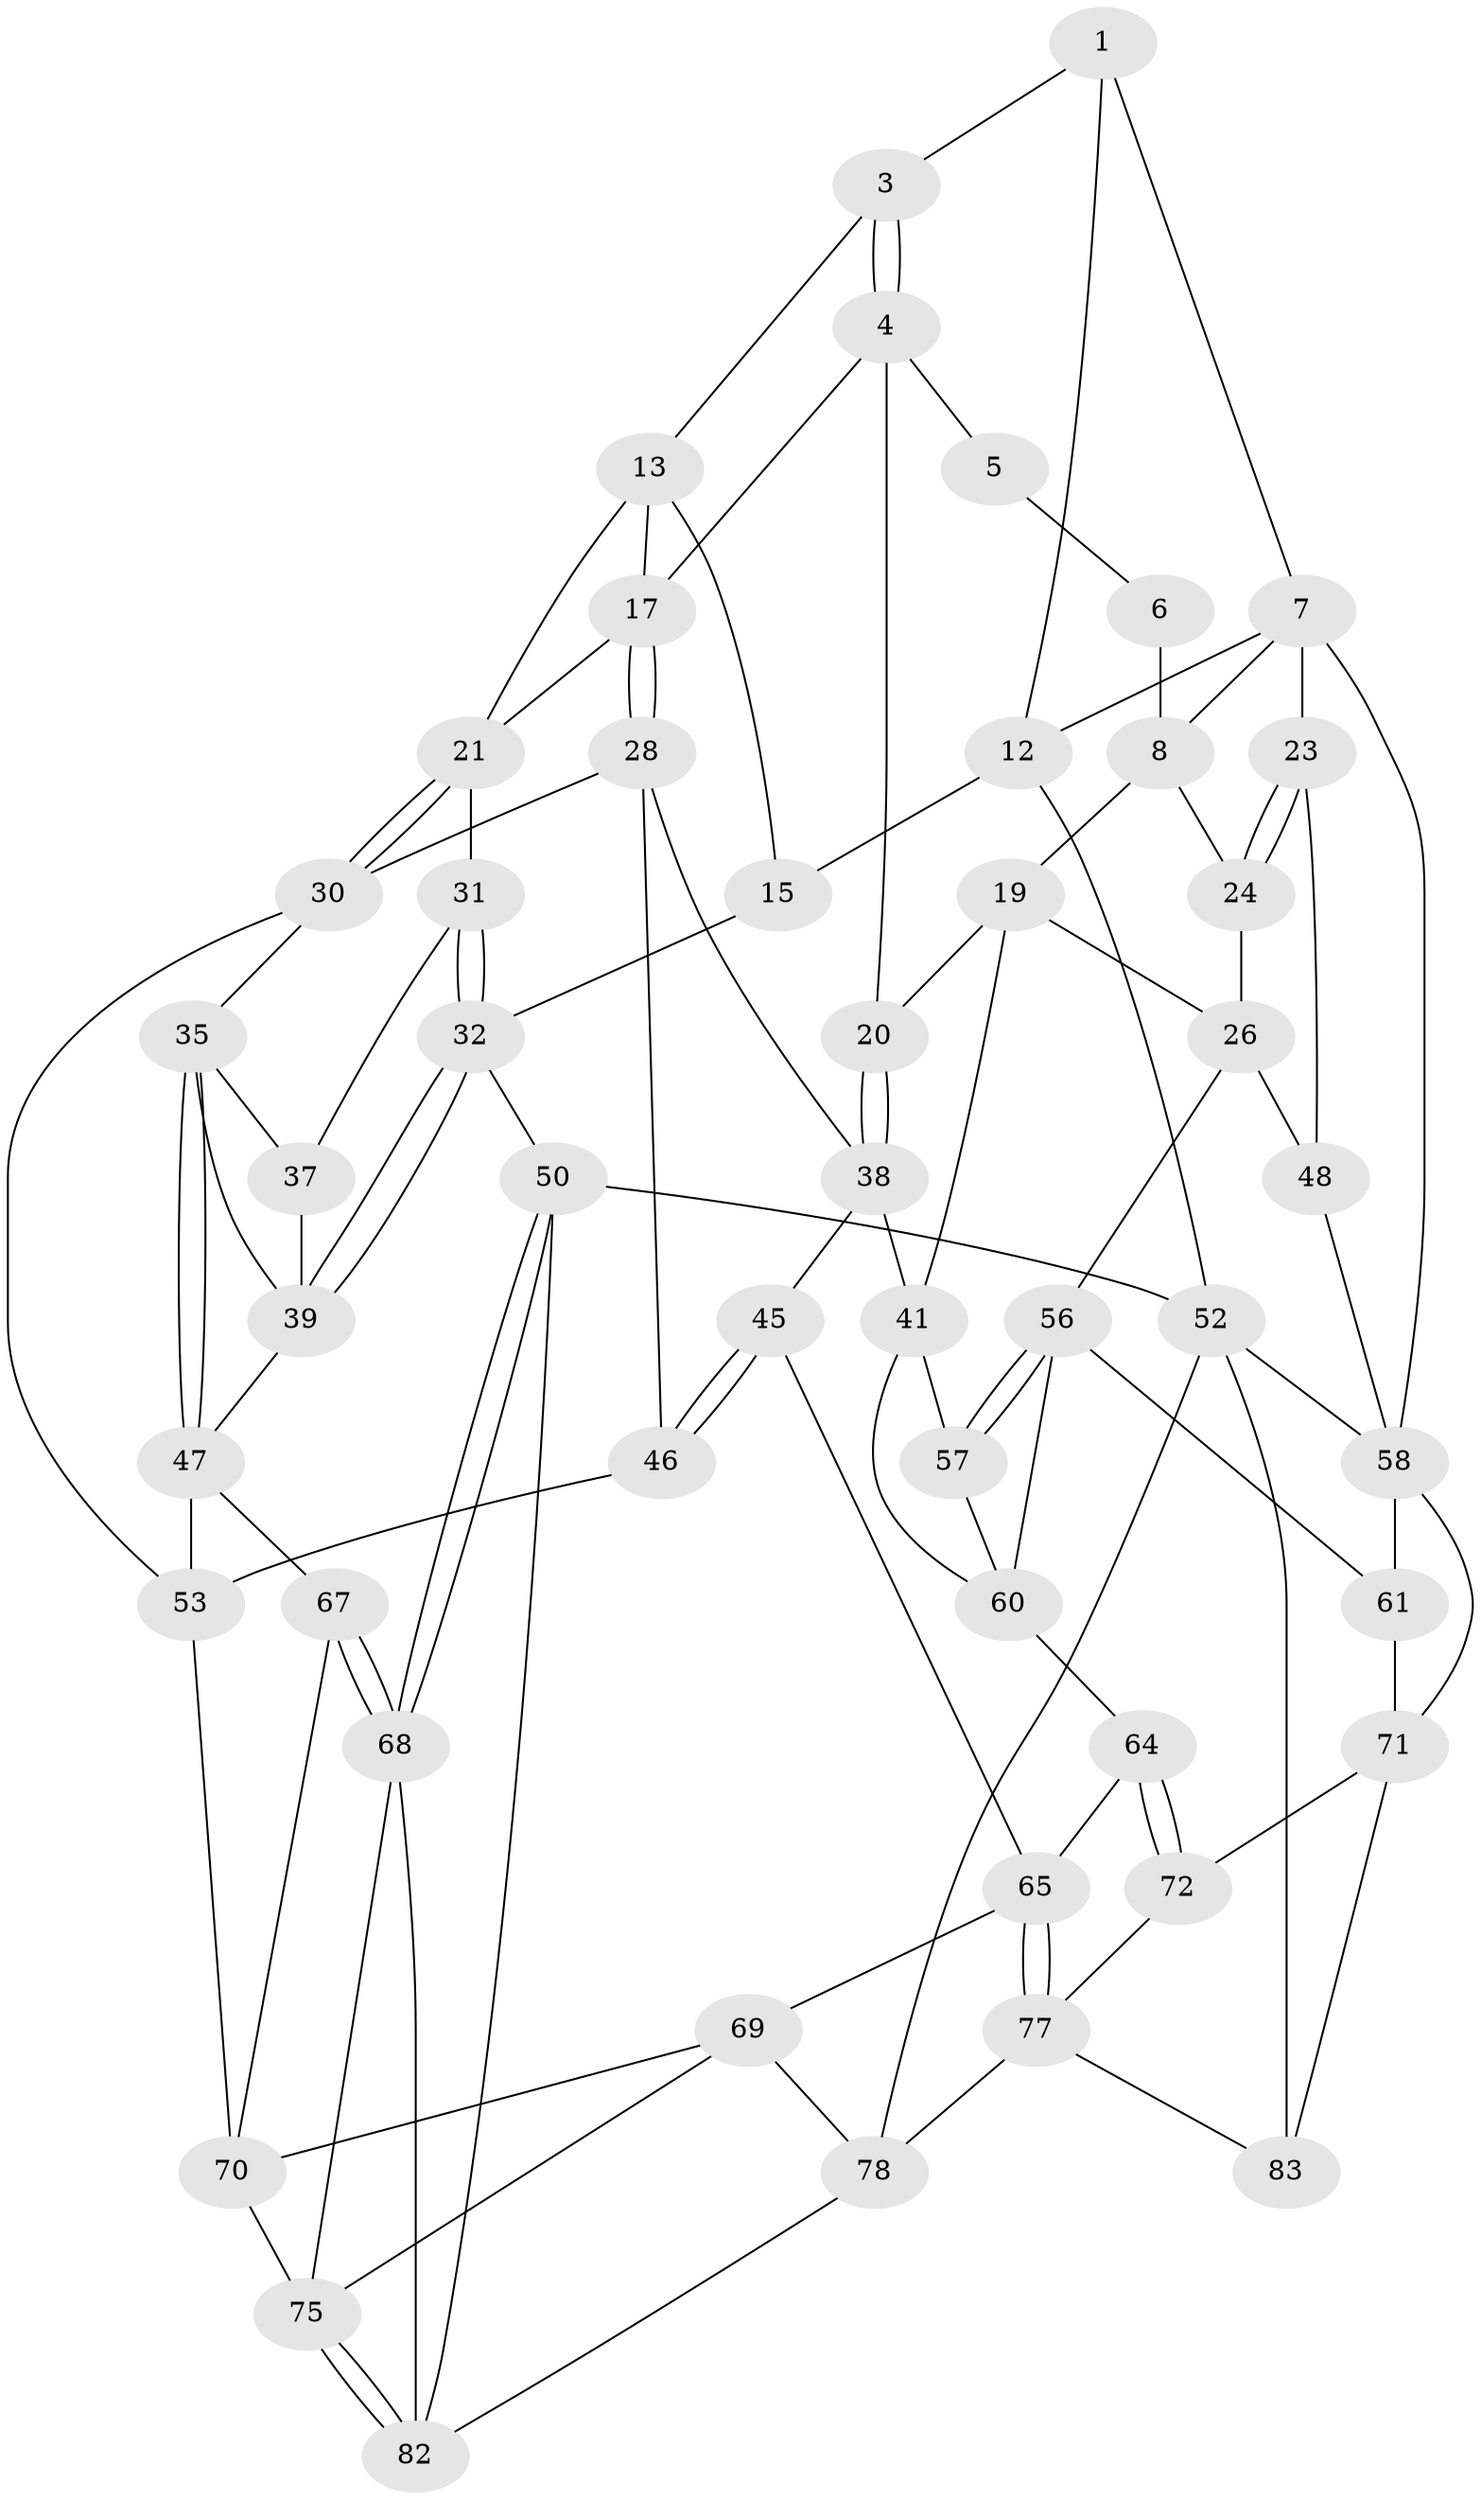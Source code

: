 // Generated by graph-tools (version 1.1) at 2025/24/03/03/25 07:24:40]
// undirected, 51 vertices, 108 edges
graph export_dot {
graph [start="1"]
  node [color=gray90,style=filled];
  1 [pos="+0.5299264651930198+0",super="+2"];
  3 [pos="+0.2872209501315284+0.07117052121900673"];
  4 [pos="+0.4076163601154996+0.12422542991004988",super="+16"];
  5 [pos="+0.45668533860577787+0.06439704308744809"];
  6 [pos="+0.4987539376115795+0",super="+10"];
  7 [pos="+0.7551174070376121+0",super="+11"];
  8 [pos="+0.6901991921179056+0.18399496907872326",super="+9"];
  12 [pos="+0+0"];
  13 [pos="+0.25088154577110955+0.15223842608326033",super="+14"];
  15 [pos="+0+0"];
  17 [pos="+0.35258322911208617+0.2723392736707773",super="+18"];
  19 [pos="+0.6437196971403923+0.22087598642328055",super="+27"];
  20 [pos="+0.5640703853609607+0.24030094330987112"];
  21 [pos="+0.1566675924848986+0.25350737774640597",super="+22"];
  23 [pos="+1+0",super="+44"];
  24 [pos="+0.8025786536204684+0.21722050954267344",super="+25"];
  26 [pos="+0.8355605753736949+0.36687919866062396",super="+49"];
  28 [pos="+0.3519243164818011+0.33714587080727726",super="+29"];
  30 [pos="+0.24382727311689267+0.39369202849066115",super="+34"];
  31 [pos="+0.1270001636070829+0.2631325566984061"];
  32 [pos="+0+0.44545324516286783",super="+33"];
  35 [pos="+0.13777062837453594+0.4039125442552198",super="+36"];
  37 [pos="+0.11655045206843445+0.3145603096847548"];
  38 [pos="+0.5203658286730422+0.3153581938687655",super="+43"];
  39 [pos="+0+0.4592744697907591",super="+40"];
  41 [pos="+0.670328016910818+0.43915665620642164",super="+42"];
  45 [pos="+0.4995025456336092+0.5379229871271464"];
  46 [pos="+0.464725960559971+0.5135356094233215"];
  47 [pos="+0.008683260684227504+0.4945346671143931",super="+55"];
  48 [pos="+1+0.3688948156634807"];
  50 [pos="+0+0.961435731372241",super="+51"];
  52 [pos="+0+1",super="+84"];
  53 [pos="+0.2227463798431928+0.5247975628584353",super="+54"];
  56 [pos="+0.8599920159150203+0.5507773913043285",super="+62"];
  57 [pos="+0.7865207772070893+0.5332253411269303"];
  58 [pos="+1+1",super="+59"];
  60 [pos="+0.7154811389311122+0.6060878224370466",super="+63"];
  61 [pos="+0.9360684595756226+0.7348877423791167"];
  64 [pos="+0.7035995116099324+0.6643855421240628"];
  65 [pos="+0.5302993121322378+0.6724704667596604",super="+66"];
  67 [pos="+0.14813606625743933+0.6119756086609504"];
  68 [pos="+0.07474683197441306+0.7304869676573552",super="+79"];
  69 [pos="+0.46815154653118674+0.6166876413121176",super="+74"];
  70 [pos="+0.3700369592995361+0.6360652693399615",super="+73"];
  71 [pos="+0.8147561592770306+0.8285702044624479",super="+86"];
  72 [pos="+0.7028375992967159+0.8523443477455793"];
  75 [pos="+0.321835875889912+0.8078275724943166",super="+76"];
  77 [pos="+0.5366370710593683+0.7034956205527316",super="+80"];
  78 [pos="+0.49120271801325377+0.7903862401972667",super="+81"];
  82 [pos="+0.33834713163390745+0.9701651214959056",super="+85"];
  83 [pos="+0.539248765300957+1"];
  1 -- 7;
  1 -- 3;
  1 -- 12;
  3 -- 4;
  3 -- 4;
  3 -- 13;
  4 -- 5;
  4 -- 17;
  4 -- 20;
  5 -- 6 [weight=2];
  6 -- 8;
  7 -- 8;
  7 -- 58;
  7 -- 12;
  7 -- 23;
  8 -- 24;
  8 -- 19;
  12 -- 15;
  12 -- 52;
  13 -- 17;
  13 -- 15;
  13 -- 21;
  15 -- 32;
  17 -- 28;
  17 -- 28;
  17 -- 21;
  19 -- 20;
  19 -- 41;
  19 -- 26;
  20 -- 38;
  20 -- 38;
  21 -- 30;
  21 -- 30;
  21 -- 31;
  23 -- 24 [weight=2];
  23 -- 24;
  23 -- 48;
  24 -- 26;
  26 -- 48;
  26 -- 56;
  28 -- 38;
  28 -- 46;
  28 -- 30;
  30 -- 35;
  30 -- 53;
  31 -- 32;
  31 -- 32;
  31 -- 37;
  32 -- 39;
  32 -- 39;
  32 -- 50;
  35 -- 47;
  35 -- 47;
  35 -- 37;
  35 -- 39;
  37 -- 39;
  38 -- 45;
  38 -- 41;
  39 -- 47;
  41 -- 57;
  41 -- 60;
  45 -- 46;
  45 -- 46;
  45 -- 65;
  46 -- 53;
  47 -- 67;
  47 -- 53;
  48 -- 58;
  50 -- 68;
  50 -- 68;
  50 -- 52;
  50 -- 82;
  52 -- 58;
  52 -- 83;
  52 -- 78;
  53 -- 70;
  56 -- 57;
  56 -- 57;
  56 -- 61;
  56 -- 60;
  57 -- 60;
  58 -- 71;
  58 -- 61;
  60 -- 64;
  61 -- 71;
  64 -- 65;
  64 -- 72;
  64 -- 72;
  65 -- 77;
  65 -- 77;
  65 -- 69;
  67 -- 68;
  67 -- 68;
  67 -- 70;
  68 -- 82;
  68 -- 75;
  69 -- 70;
  69 -- 75;
  69 -- 78;
  70 -- 75;
  71 -- 72;
  71 -- 83;
  72 -- 77;
  75 -- 82;
  75 -- 82;
  77 -- 78;
  77 -- 83;
  78 -- 82;
}
